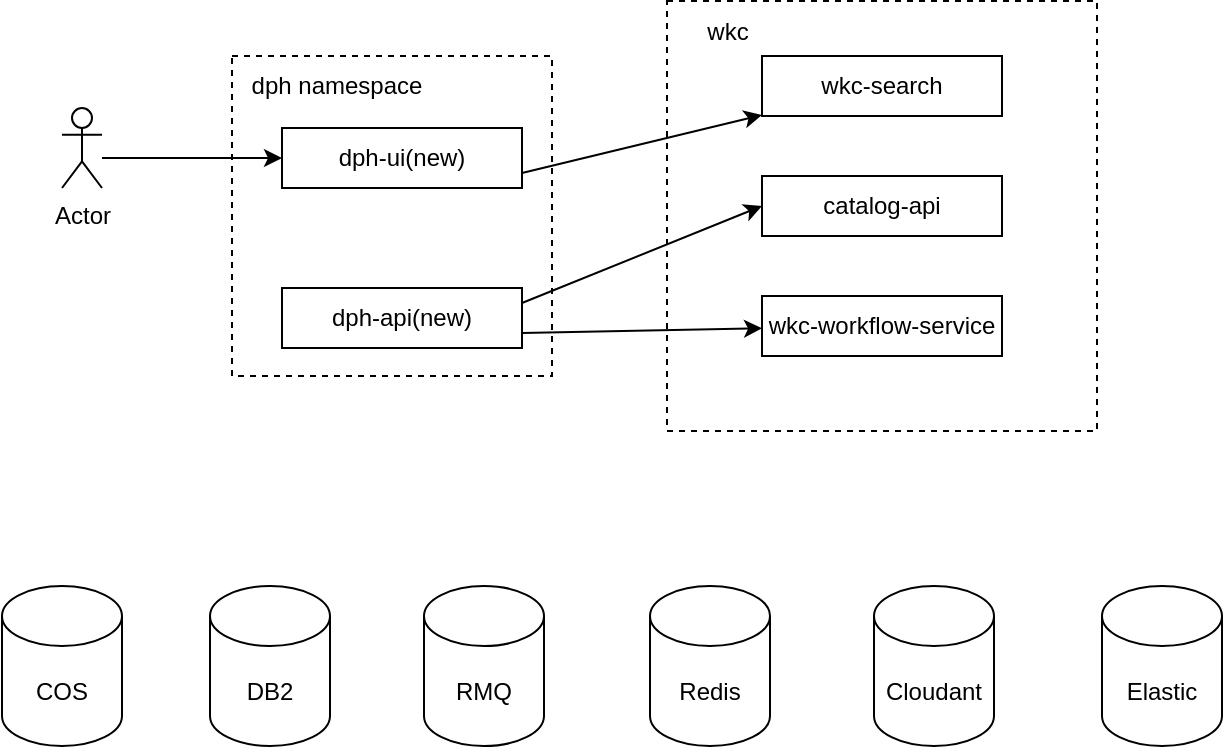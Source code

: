 <mxfile version="21.3.2" type="github">
  <diagram name="Page-1" id="P-944hFePhLPMAnyn-eM">
    <mxGraphModel dx="1010" dy="595" grid="1" gridSize="10" guides="1" tooltips="1" connect="1" arrows="1" fold="1" page="1" pageScale="1" pageWidth="850" pageHeight="1100" math="0" shadow="0">
      <root>
        <mxCell id="0" />
        <mxCell id="1" parent="0" />
        <mxCell id="TNxt6QBmwoafzaA8t5tu-11" value="" style="whiteSpace=wrap;html=1;aspect=fixed;dashed=1;" vertex="1" parent="1">
          <mxGeometry x="372.5" y="207.5" width="215" height="215" as="geometry" />
        </mxCell>
        <mxCell id="TNxt6QBmwoafzaA8t5tu-5" value="" style="whiteSpace=wrap;html=1;aspect=fixed;dashed=1;" vertex="1" parent="1">
          <mxGeometry x="155" y="235" width="160" height="160" as="geometry" />
        </mxCell>
        <mxCell id="TNxt6QBmwoafzaA8t5tu-1" value="Actor" style="shape=umlActor;verticalLabelPosition=bottom;verticalAlign=top;html=1;outlineConnect=0;" vertex="1" parent="1">
          <mxGeometry x="70" y="261" width="20" height="40" as="geometry" />
        </mxCell>
        <mxCell id="TNxt6QBmwoafzaA8t5tu-2" value="dph-ui(new)" style="rounded=0;whiteSpace=wrap;html=1;" vertex="1" parent="1">
          <mxGeometry x="180" y="271" width="120" height="30" as="geometry" />
        </mxCell>
        <mxCell id="TNxt6QBmwoafzaA8t5tu-3" value="dph-api(new)" style="rounded=0;whiteSpace=wrap;html=1;" vertex="1" parent="1">
          <mxGeometry x="180" y="351" width="120" height="30" as="geometry" />
        </mxCell>
        <mxCell id="TNxt6QBmwoafzaA8t5tu-4" value="" style="endArrow=classic;html=1;rounded=0;entryX=0;entryY=0.5;entryDx=0;entryDy=0;" edge="1" parent="1" target="TNxt6QBmwoafzaA8t5tu-2">
          <mxGeometry width="50" height="50" relative="1" as="geometry">
            <mxPoint x="90" y="286" as="sourcePoint" />
            <mxPoint x="450" y="381" as="targetPoint" />
          </mxGeometry>
        </mxCell>
        <mxCell id="TNxt6QBmwoafzaA8t5tu-7" value="dph namespace" style="text;html=1;strokeColor=none;fillColor=none;align=center;verticalAlign=middle;whiteSpace=wrap;rounded=0;" vertex="1" parent="1">
          <mxGeometry x="155" y="235" width="105" height="30" as="geometry" />
        </mxCell>
        <mxCell id="TNxt6QBmwoafzaA8t5tu-8" value="wkc-search" style="rounded=0;whiteSpace=wrap;html=1;" vertex="1" parent="1">
          <mxGeometry x="420" y="235" width="120" height="30" as="geometry" />
        </mxCell>
        <mxCell id="TNxt6QBmwoafzaA8t5tu-9" value="catalog-api" style="rounded=0;whiteSpace=wrap;html=1;" vertex="1" parent="1">
          <mxGeometry x="420" y="295" width="120" height="30" as="geometry" />
        </mxCell>
        <mxCell id="TNxt6QBmwoafzaA8t5tu-10" value="wkc-workflow-service" style="rounded=0;whiteSpace=wrap;html=1;" vertex="1" parent="1">
          <mxGeometry x="420" y="355" width="120" height="30" as="geometry" />
        </mxCell>
        <mxCell id="TNxt6QBmwoafzaA8t5tu-12" value="wkc" style="text;html=1;strokeColor=none;fillColor=none;align=center;verticalAlign=middle;whiteSpace=wrap;rounded=0;" vertex="1" parent="1">
          <mxGeometry x="372.5" y="207.5" width="60" height="30" as="geometry" />
        </mxCell>
        <mxCell id="TNxt6QBmwoafzaA8t5tu-14" value="" style="endArrow=classic;html=1;rounded=0;exitX=1;exitY=0.75;exitDx=0;exitDy=0;" edge="1" parent="1" source="TNxt6QBmwoafzaA8t5tu-2" target="TNxt6QBmwoafzaA8t5tu-8">
          <mxGeometry width="50" height="50" relative="1" as="geometry">
            <mxPoint x="400" y="330" as="sourcePoint" />
            <mxPoint x="450" y="280" as="targetPoint" />
          </mxGeometry>
        </mxCell>
        <mxCell id="TNxt6QBmwoafzaA8t5tu-15" value="" style="endArrow=classic;html=1;rounded=0;exitX=1;exitY=0.25;exitDx=0;exitDy=0;entryX=0;entryY=0.5;entryDx=0;entryDy=0;" edge="1" parent="1" source="TNxt6QBmwoafzaA8t5tu-3" target="TNxt6QBmwoafzaA8t5tu-9">
          <mxGeometry width="50" height="50" relative="1" as="geometry">
            <mxPoint x="400" y="330" as="sourcePoint" />
            <mxPoint x="450" y="280" as="targetPoint" />
          </mxGeometry>
        </mxCell>
        <mxCell id="TNxt6QBmwoafzaA8t5tu-16" value="" style="endArrow=classic;html=1;rounded=0;exitX=1;exitY=0.75;exitDx=0;exitDy=0;" edge="1" parent="1" source="TNxt6QBmwoafzaA8t5tu-3" target="TNxt6QBmwoafzaA8t5tu-10">
          <mxGeometry width="50" height="50" relative="1" as="geometry">
            <mxPoint x="400" y="330" as="sourcePoint" />
            <mxPoint x="450" y="280" as="targetPoint" />
          </mxGeometry>
        </mxCell>
        <mxCell id="TNxt6QBmwoafzaA8t5tu-17" value="DB2" style="shape=cylinder3;whiteSpace=wrap;html=1;boundedLbl=1;backgroundOutline=1;size=15;" vertex="1" parent="1">
          <mxGeometry x="144" y="500" width="60" height="80" as="geometry" />
        </mxCell>
        <mxCell id="TNxt6QBmwoafzaA8t5tu-18" value="RMQ" style="shape=cylinder3;whiteSpace=wrap;html=1;boundedLbl=1;backgroundOutline=1;size=15;" vertex="1" parent="1">
          <mxGeometry x="251" y="500" width="60" height="80" as="geometry" />
        </mxCell>
        <mxCell id="TNxt6QBmwoafzaA8t5tu-19" value="Redis" style="shape=cylinder3;whiteSpace=wrap;html=1;boundedLbl=1;backgroundOutline=1;size=15;" vertex="1" parent="1">
          <mxGeometry x="364" y="500" width="60" height="80" as="geometry" />
        </mxCell>
        <mxCell id="TNxt6QBmwoafzaA8t5tu-20" value="Cloudant" style="shape=cylinder3;whiteSpace=wrap;html=1;boundedLbl=1;backgroundOutline=1;size=15;" vertex="1" parent="1">
          <mxGeometry x="476" y="500" width="60" height="80" as="geometry" />
        </mxCell>
        <mxCell id="TNxt6QBmwoafzaA8t5tu-21" value="Elastic" style="shape=cylinder3;whiteSpace=wrap;html=1;boundedLbl=1;backgroundOutline=1;size=15;" vertex="1" parent="1">
          <mxGeometry x="590" y="500" width="60" height="80" as="geometry" />
        </mxCell>
        <mxCell id="TNxt6QBmwoafzaA8t5tu-22" value="COS" style="shape=cylinder3;whiteSpace=wrap;html=1;boundedLbl=1;backgroundOutline=1;size=15;" vertex="1" parent="1">
          <mxGeometry x="40" y="500" width="60" height="80" as="geometry" />
        </mxCell>
      </root>
    </mxGraphModel>
  </diagram>
</mxfile>
